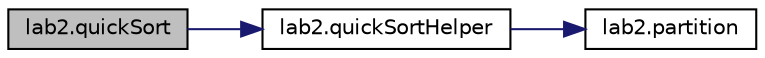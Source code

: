 digraph "lab2.quickSort"
{
  edge [fontname="Helvetica",fontsize="10",labelfontname="Helvetica",labelfontsize="10"];
  node [fontname="Helvetica",fontsize="10",shape=record];
  rankdir="LR";
  Node1 [label="lab2.quickSort",height=0.2,width=0.4,color="black", fillcolor="grey75", style="filled", fontcolor="black"];
  Node1 -> Node2 [color="midnightblue",fontsize="10",style="solid"];
  Node2 [label="lab2.quickSortHelper",height=0.2,width=0.4,color="black", fillcolor="white", style="filled",URL="$namespacelab2.html#a3a1a3b5cfb516d5a9d5ee8bb9e9d1354"];
  Node2 -> Node3 [color="midnightblue",fontsize="10",style="solid"];
  Node3 [label="lab2.partition",height=0.2,width=0.4,color="black", fillcolor="white", style="filled",URL="$namespacelab2.html#ac92a9ebd5c8b038233463d4d04860d54"];
}
